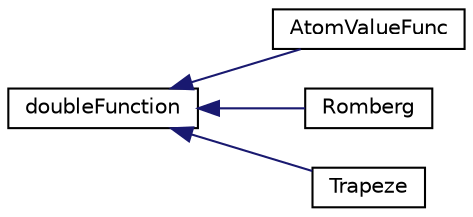 digraph "Graphical Class Hierarchy"
{
  edge [fontname="Helvetica",fontsize="10",labelfontname="Helvetica",labelfontsize="10"];
  node [fontname="Helvetica",fontsize="10",shape=record];
  rankdir="LR";
  Node0 [label="doubleFunction",height=0.2,width=0.4,color="black", fillcolor="white", style="filled",URL="$classdoubleFunction.html"];
  Node0 -> Node1 [dir="back",color="midnightblue",fontsize="10",style="solid",fontname="Helvetica"];
  Node1 [label="AtomValueFunc",height=0.2,width=0.4,color="black", fillcolor="white", style="filled",URL="$classAtomValueFunc.html"];
  Node0 -> Node2 [dir="back",color="midnightblue",fontsize="10",style="solid",fontname="Helvetica"];
  Node2 [label="Romberg",height=0.2,width=0.4,color="black", fillcolor="white", style="filled",URL="$classRomberg.html"];
  Node0 -> Node3 [dir="back",color="midnightblue",fontsize="10",style="solid",fontname="Helvetica"];
  Node3 [label="Trapeze",height=0.2,width=0.4,color="black", fillcolor="white", style="filled",URL="$classTrapeze.html"];
}
